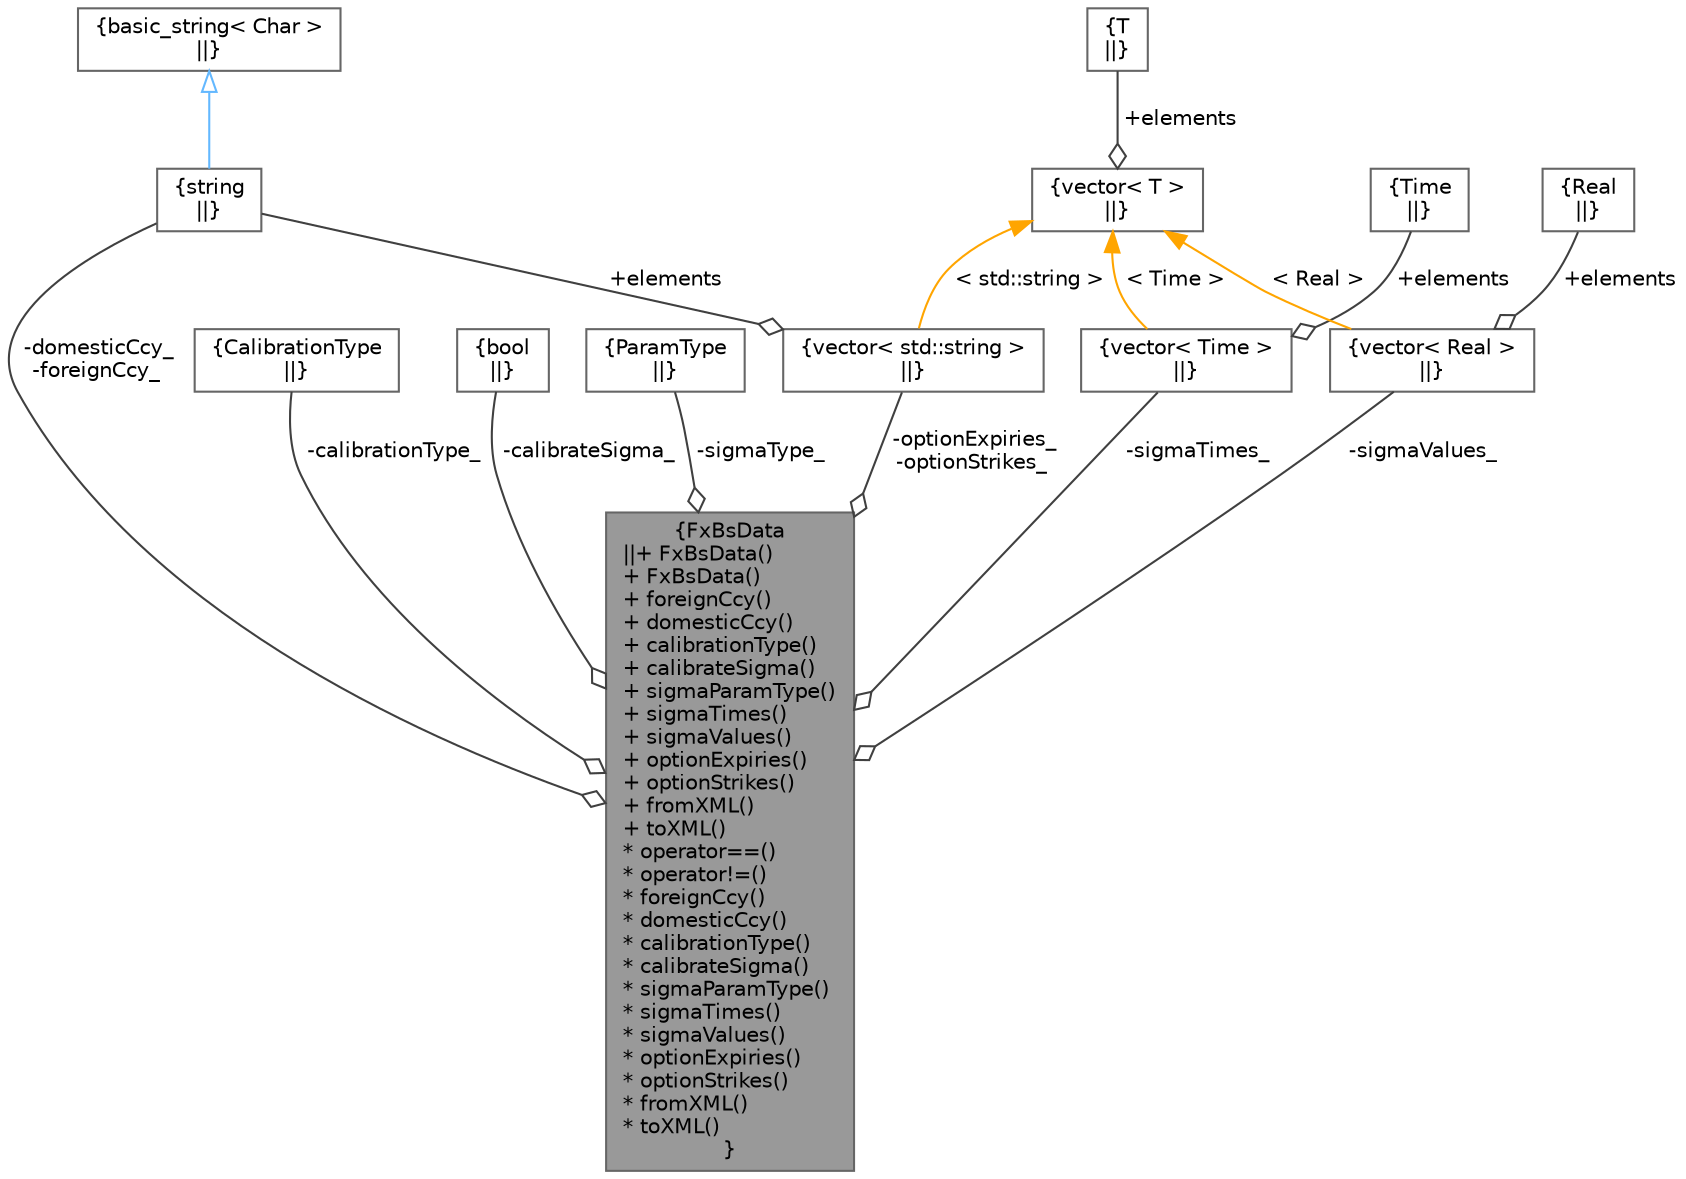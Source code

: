 digraph "FxBsData"
{
 // INTERACTIVE_SVG=YES
 // LATEX_PDF_SIZE
  bgcolor="transparent";
  edge [fontname=Helvetica,fontsize=10,labelfontname=Helvetica,labelfontsize=10];
  node [fontname=Helvetica,fontsize=10,shape=box,height=0.2,width=0.4];
  Node1 [label="{FxBsData\n||+ FxBsData()\l+ FxBsData()\l+ foreignCcy()\l+ domesticCcy()\l+ calibrationType()\l+ calibrateSigma()\l+ sigmaParamType()\l+ sigmaTimes()\l+ sigmaValues()\l+ optionExpiries()\l+ optionStrikes()\l+ fromXML()\l+ toXML()\l* operator==()\l* operator!=()\l* foreignCcy()\l* domesticCcy()\l* calibrationType()\l* calibrateSigma()\l* sigmaParamType()\l* sigmaTimes()\l* sigmaValues()\l* optionExpiries()\l* optionStrikes()\l* fromXML()\l* toXML()\l}",height=0.2,width=0.4,color="gray40", fillcolor="grey60", style="filled", fontcolor="black",tooltip="FX Model Parameters."];
  Node2 -> Node1 [color="grey25",style="solid",label=" -domesticCcy_\n-foreignCcy_" ,arrowhead="odiamond"];
  Node2 [label="{string\n||}",height=0.2,width=0.4,color="gray40", fillcolor="white", style="filled",tooltip=" "];
  Node3 -> Node2 [dir="back",color="steelblue1",style="solid",arrowtail="onormal"];
  Node3 [label="{basic_string\< Char \>\n||}",height=0.2,width=0.4,color="gray40", fillcolor="white", style="filled",tooltip=" "];
  Node4 -> Node1 [color="grey25",style="solid",label=" -calibrationType_" ,arrowhead="odiamond"];
  Node4 [label="{CalibrationType\n||}",height=0.2,width=0.4,color="gray40", fillcolor="white", style="filled",tooltip=" "];
  Node5 -> Node1 [color="grey25",style="solid",label=" -calibrateSigma_" ,arrowhead="odiamond"];
  Node5 [label="{bool\n||}",height=0.2,width=0.4,color="gray40", fillcolor="white", style="filled",URL="$classbool.html",tooltip=" "];
  Node6 -> Node1 [color="grey25",style="solid",label=" -sigmaType_" ,arrowhead="odiamond"];
  Node6 [label="{ParamType\n||}",height=0.2,width=0.4,color="gray40", fillcolor="white", style="filled",tooltip=" "];
  Node7 -> Node1 [color="grey25",style="solid",label=" -sigmaTimes_" ,arrowhead="odiamond"];
  Node7 [label="{vector\< Time \>\n||}",height=0.2,width=0.4,color="gray40", fillcolor="white", style="filled",tooltip=" "];
  Node8 -> Node7 [color="grey25",style="solid",label=" +elements" ,arrowhead="odiamond"];
  Node8 [label="{Time\n||}",height=0.2,width=0.4,color="gray40", fillcolor="white", style="filled",tooltip=" "];
  Node9 -> Node7 [dir="back",color="orange",style="solid",label=" \< Time \>" ];
  Node9 [label="{vector\< T \>\n||}",height=0.2,width=0.4,color="gray40", fillcolor="white", style="filled",tooltip=" "];
  Node10 -> Node9 [color="grey25",style="solid",label=" +elements" ,arrowhead="odiamond"];
  Node10 [label="{T\n||}",height=0.2,width=0.4,color="gray40", fillcolor="white", style="filled",tooltip=" "];
  Node11 -> Node1 [color="grey25",style="solid",label=" -sigmaValues_" ,arrowhead="odiamond"];
  Node11 [label="{vector\< Real \>\n||}",height=0.2,width=0.4,color="gray40", fillcolor="white", style="filled",tooltip=" "];
  Node12 -> Node11 [color="grey25",style="solid",label=" +elements" ,arrowhead="odiamond"];
  Node12 [label="{Real\n||}",height=0.2,width=0.4,color="gray40", fillcolor="white", style="filled",tooltip=" "];
  Node9 -> Node11 [dir="back",color="orange",style="solid",label=" \< Real \>" ];
  Node13 -> Node1 [color="grey25",style="solid",label=" -optionExpiries_\n-optionStrikes_" ,arrowhead="odiamond"];
  Node13 [label="{vector\< std::string \>\n||}",height=0.2,width=0.4,color="gray40", fillcolor="white", style="filled",tooltip=" "];
  Node2 -> Node13 [color="grey25",style="solid",label=" +elements" ,arrowhead="odiamond"];
  Node9 -> Node13 [dir="back",color="orange",style="solid",label=" \< std::string \>" ];
}
